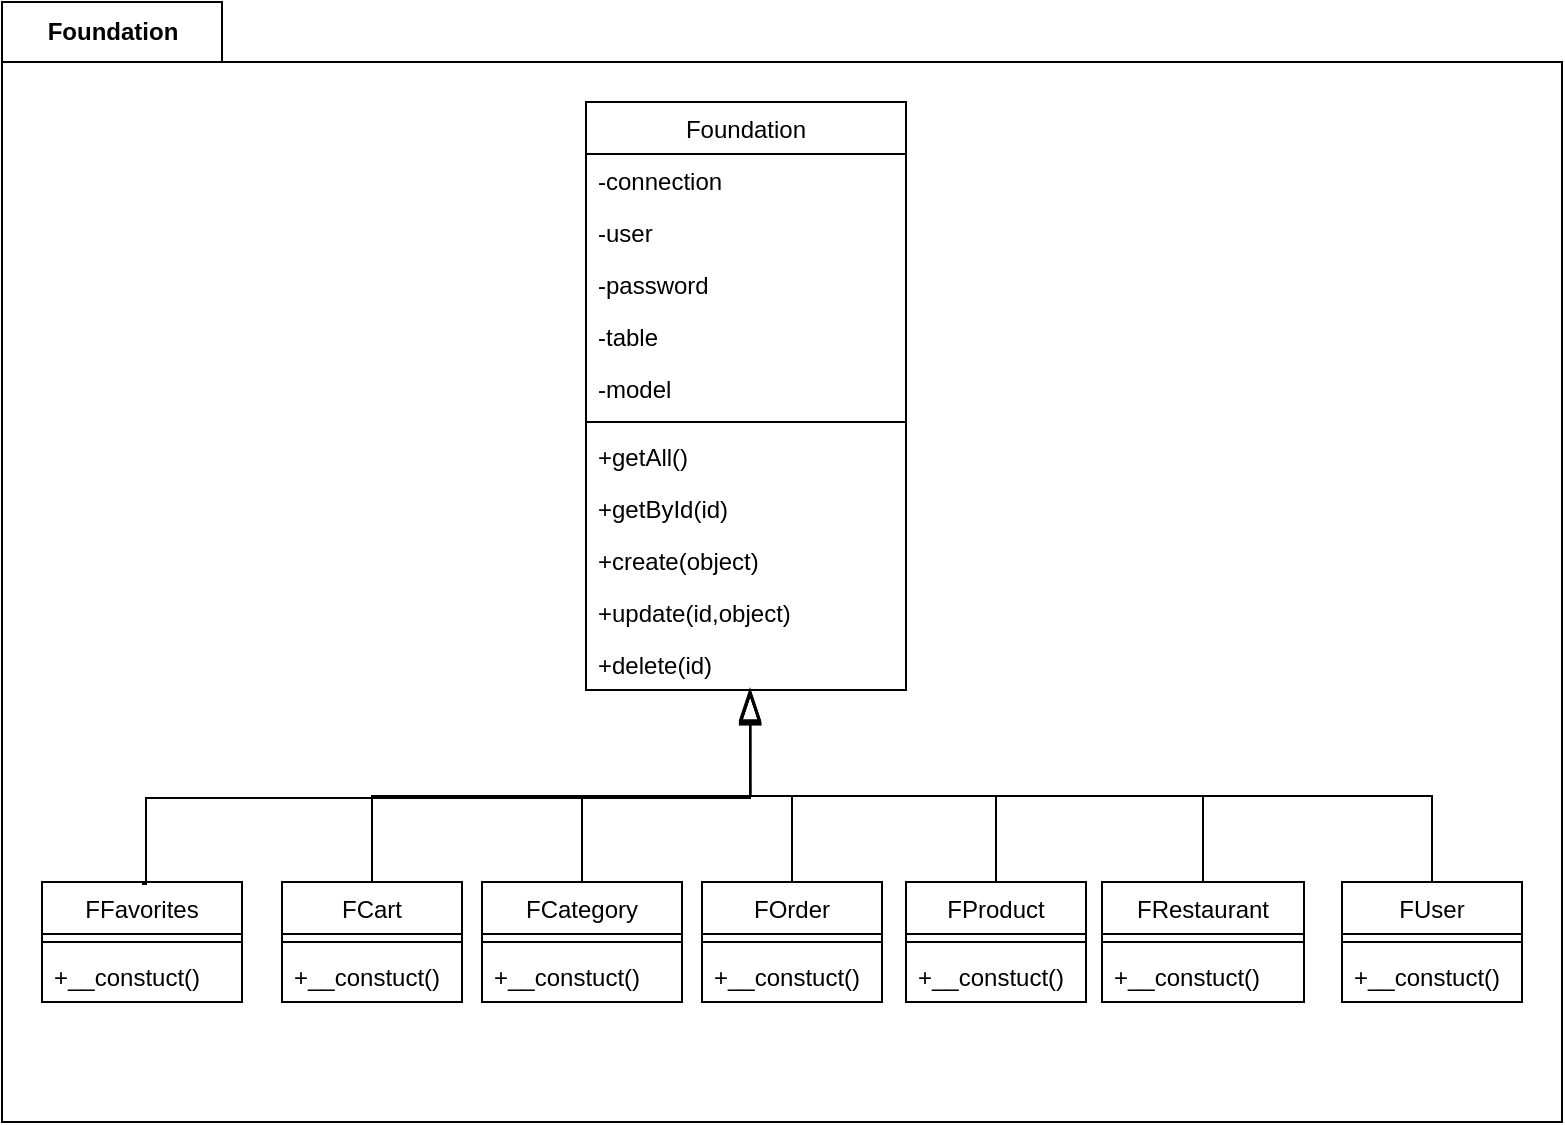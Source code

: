 <mxfile version="14.9.5" type="device"><diagram id="C5RBs43oDa-KdzZeNtuy" name="Page-1"><mxGraphModel dx="1040" dy="521" grid="1" gridSize="10" guides="1" tooltips="1" connect="1" arrows="1" fold="1" page="1" pageScale="1" pageWidth="827" pageHeight="1169" math="0" shadow="0"><root><mxCell id="WIyWlLk6GJQsqaUBKTNV-0"/><mxCell id="WIyWlLk6GJQsqaUBKTNV-1" parent="WIyWlLk6GJQsqaUBKTNV-0"/><mxCell id="4gBqvwnpXo8vUUTNevmT-44" value="Foundation" style="shape=folder;fontStyle=1;tabWidth=110;tabHeight=30;tabPosition=left;html=1;boundedLbl=1;labelInHeader=1;container=1;collapsible=0;recursiveResize=0;" parent="WIyWlLk6GJQsqaUBKTNV-1" vertex="1"><mxGeometry x="20" y="60" width="780" height="560" as="geometry"/></mxCell><mxCell id="4gBqvwnpXo8vUUTNevmT-33" value="FUser" style="swimlane;fontStyle=0;align=center;verticalAlign=top;childLayout=stackLayout;horizontal=1;startSize=26;horizontalStack=0;resizeParent=1;resizeLast=0;collapsible=1;marginBottom=0;rounded=0;shadow=0;strokeWidth=1;" parent="4gBqvwnpXo8vUUTNevmT-44" vertex="1"><mxGeometry x="670" y="440" width="90" height="60" as="geometry"><mxRectangle x="550" y="140" width="160" height="26" as="alternateBounds"/></mxGeometry></mxCell><mxCell id="4gBqvwnpXo8vUUTNevmT-34" value="" style="line;html=1;strokeWidth=1;align=left;verticalAlign=middle;spacingTop=-1;spacingLeft=3;spacingRight=3;rotatable=0;labelPosition=right;points=[];portConstraint=eastwest;" parent="4gBqvwnpXo8vUUTNevmT-33" vertex="1"><mxGeometry y="26" width="90" height="8" as="geometry"/></mxCell><mxCell id="4gBqvwnpXo8vUUTNevmT-35" value="+__constuct()" style="text;align=left;verticalAlign=top;spacingLeft=4;spacingRight=4;overflow=hidden;rotatable=0;points=[[0,0.5],[1,0.5]];portConstraint=eastwest;" parent="4gBqvwnpXo8vUUTNevmT-33" vertex="1"><mxGeometry y="34" width="90" height="26" as="geometry"/></mxCell><mxCell id="4gBqvwnpXo8vUUTNevmT-21" value="FRestaurant" style="swimlane;fontStyle=0;align=center;verticalAlign=top;childLayout=stackLayout;horizontal=1;startSize=26;horizontalStack=0;resizeParent=1;resizeLast=0;collapsible=1;marginBottom=0;rounded=0;shadow=0;strokeWidth=1;" parent="4gBqvwnpXo8vUUTNevmT-44" vertex="1"><mxGeometry x="550" y="440" width="101" height="60" as="geometry"><mxRectangle x="550" y="140" width="160" height="26" as="alternateBounds"/></mxGeometry></mxCell><mxCell id="4gBqvwnpXo8vUUTNevmT-22" value="" style="line;html=1;strokeWidth=1;align=left;verticalAlign=middle;spacingTop=-1;spacingLeft=3;spacingRight=3;rotatable=0;labelPosition=right;points=[];portConstraint=eastwest;" parent="4gBqvwnpXo8vUUTNevmT-21" vertex="1"><mxGeometry y="26" width="101" height="8" as="geometry"/></mxCell><mxCell id="4gBqvwnpXo8vUUTNevmT-23" value="+__constuct()" style="text;align=left;verticalAlign=top;spacingLeft=4;spacingRight=4;overflow=hidden;rotatable=0;points=[[0,0.5],[1,0.5]];portConstraint=eastwest;" parent="4gBqvwnpXo8vUUTNevmT-21" vertex="1"><mxGeometry y="34" width="101" height="26" as="geometry"/></mxCell><mxCell id="4gBqvwnpXo8vUUTNevmT-12" value="FProduct" style="swimlane;fontStyle=0;align=center;verticalAlign=top;childLayout=stackLayout;horizontal=1;startSize=26;horizontalStack=0;resizeParent=1;resizeLast=0;collapsible=1;marginBottom=0;rounded=0;shadow=0;strokeWidth=1;" parent="4gBqvwnpXo8vUUTNevmT-44" vertex="1"><mxGeometry x="452" y="440" width="90" height="60" as="geometry"><mxRectangle x="550" y="140" width="160" height="26" as="alternateBounds"/></mxGeometry></mxCell><mxCell id="4gBqvwnpXo8vUUTNevmT-13" value="" style="line;html=1;strokeWidth=1;align=left;verticalAlign=middle;spacingTop=-1;spacingLeft=3;spacingRight=3;rotatable=0;labelPosition=right;points=[];portConstraint=eastwest;" parent="4gBqvwnpXo8vUUTNevmT-12" vertex="1"><mxGeometry y="26" width="90" height="8" as="geometry"/></mxCell><mxCell id="4gBqvwnpXo8vUUTNevmT-14" value="+__constuct()" style="text;align=left;verticalAlign=top;spacingLeft=4;spacingRight=4;overflow=hidden;rotatable=0;points=[[0,0.5],[1,0.5]];portConstraint=eastwest;" parent="4gBqvwnpXo8vUUTNevmT-12" vertex="1"><mxGeometry y="34" width="90" height="26" as="geometry"/></mxCell><mxCell id="4gBqvwnpXo8vUUTNevmT-18" value="FOrder" style="swimlane;fontStyle=0;align=center;verticalAlign=top;childLayout=stackLayout;horizontal=1;startSize=26;horizontalStack=0;resizeParent=1;resizeLast=0;collapsible=1;marginBottom=0;rounded=0;shadow=0;strokeWidth=1;" parent="4gBqvwnpXo8vUUTNevmT-44" vertex="1"><mxGeometry x="350" y="440" width="90" height="60" as="geometry"><mxRectangle x="550" y="140" width="160" height="26" as="alternateBounds"/></mxGeometry></mxCell><mxCell id="4gBqvwnpXo8vUUTNevmT-19" value="" style="line;html=1;strokeWidth=1;align=left;verticalAlign=middle;spacingTop=-1;spacingLeft=3;spacingRight=3;rotatable=0;labelPosition=right;points=[];portConstraint=eastwest;" parent="4gBqvwnpXo8vUUTNevmT-18" vertex="1"><mxGeometry y="26" width="90" height="8" as="geometry"/></mxCell><mxCell id="4gBqvwnpXo8vUUTNevmT-20" value="+__constuct()" style="text;align=left;verticalAlign=top;spacingLeft=4;spacingRight=4;overflow=hidden;rotatable=0;points=[[0,0.5],[1,0.5]];portConstraint=eastwest;" parent="4gBqvwnpXo8vUUTNevmT-18" vertex="1"><mxGeometry y="34" width="90" height="26" as="geometry"/></mxCell><mxCell id="zkfFHV4jXpPFQw0GAbJ--6" value="FCategory" style="swimlane;fontStyle=0;align=center;verticalAlign=top;childLayout=stackLayout;horizontal=1;startSize=26;horizontalStack=0;resizeParent=1;resizeLast=0;collapsible=1;marginBottom=0;rounded=0;shadow=0;strokeWidth=1;" parent="4gBqvwnpXo8vUUTNevmT-44" vertex="1"><mxGeometry x="240" y="440" width="100" height="60" as="geometry"><mxRectangle x="130" y="380" width="160" height="26" as="alternateBounds"/></mxGeometry></mxCell><mxCell id="zkfFHV4jXpPFQw0GAbJ--9" value="" style="line;html=1;strokeWidth=1;align=left;verticalAlign=middle;spacingTop=-1;spacingLeft=3;spacingRight=3;rotatable=0;labelPosition=right;points=[];portConstraint=eastwest;" parent="zkfFHV4jXpPFQw0GAbJ--6" vertex="1"><mxGeometry y="26" width="100" height="8" as="geometry"/></mxCell><mxCell id="zkfFHV4jXpPFQw0GAbJ--11" value="+__constuct()" style="text;align=left;verticalAlign=top;spacingLeft=4;spacingRight=4;overflow=hidden;rotatable=0;points=[[0,0.5],[1,0.5]];portConstraint=eastwest;" parent="zkfFHV4jXpPFQw0GAbJ--6" vertex="1"><mxGeometry y="34" width="100" height="26" as="geometry"/></mxCell><mxCell id="4gBqvwnpXo8vUUTNevmT-27" value="FCart" style="swimlane;fontStyle=0;align=center;verticalAlign=top;childLayout=stackLayout;horizontal=1;startSize=26;horizontalStack=0;resizeParent=1;resizeLast=0;collapsible=1;marginBottom=0;rounded=0;shadow=0;strokeWidth=1;" parent="4gBqvwnpXo8vUUTNevmT-44" vertex="1"><mxGeometry x="140" y="440" width="90" height="60" as="geometry"><mxRectangle x="130" y="380" width="160" height="26" as="alternateBounds"/></mxGeometry></mxCell><mxCell id="4gBqvwnpXo8vUUTNevmT-28" value="" style="line;html=1;strokeWidth=1;align=left;verticalAlign=middle;spacingTop=-1;spacingLeft=3;spacingRight=3;rotatable=0;labelPosition=right;points=[];portConstraint=eastwest;" parent="4gBqvwnpXo8vUUTNevmT-27" vertex="1"><mxGeometry y="26" width="90" height="8" as="geometry"/></mxCell><mxCell id="4gBqvwnpXo8vUUTNevmT-29" value="+__constuct()" style="text;align=left;verticalAlign=top;spacingLeft=4;spacingRight=4;overflow=hidden;rotatable=0;points=[[0,0.5],[1,0.5]];portConstraint=eastwest;" parent="4gBqvwnpXo8vUUTNevmT-27" vertex="1"><mxGeometry y="34" width="90" height="26" as="geometry"/></mxCell><mxCell id="1MuSMAaHZvvJUh9BJmTU-0" value="FFavorites" style="swimlane;fontStyle=0;align=center;verticalAlign=top;childLayout=stackLayout;horizontal=1;startSize=26;horizontalStack=0;resizeParent=1;resizeLast=0;collapsible=1;marginBottom=0;rounded=0;shadow=0;strokeWidth=1;" vertex="1" parent="4gBqvwnpXo8vUUTNevmT-44"><mxGeometry x="20" y="440" width="100" height="60" as="geometry"><mxRectangle x="130" y="380" width="160" height="26" as="alternateBounds"/></mxGeometry></mxCell><mxCell id="1MuSMAaHZvvJUh9BJmTU-1" value="" style="line;html=1;strokeWidth=1;align=left;verticalAlign=middle;spacingTop=-1;spacingLeft=3;spacingRight=3;rotatable=0;labelPosition=right;points=[];portConstraint=eastwest;" vertex="1" parent="1MuSMAaHZvvJUh9BJmTU-0"><mxGeometry y="26" width="100" height="8" as="geometry"/></mxCell><mxCell id="1MuSMAaHZvvJUh9BJmTU-2" value="+__constuct()" style="text;align=left;verticalAlign=top;spacingLeft=4;spacingRight=4;overflow=hidden;rotatable=0;points=[[0,0.5],[1,0.5]];portConstraint=eastwest;" vertex="1" parent="1MuSMAaHZvvJUh9BJmTU-0"><mxGeometry y="34" width="100" height="26" as="geometry"/></mxCell><mxCell id="zkfFHV4jXpPFQw0GAbJ--0" value="Foundation" style="swimlane;fontStyle=0;align=center;verticalAlign=top;childLayout=stackLayout;horizontal=1;startSize=26;horizontalStack=0;resizeParent=1;resizeLast=0;collapsible=1;marginBottom=0;rounded=0;shadow=0;strokeWidth=1;" parent="WIyWlLk6GJQsqaUBKTNV-1" vertex="1"><mxGeometry x="312" y="110" width="160" height="294" as="geometry"><mxRectangle x="230" y="140" width="160" height="26" as="alternateBounds"/></mxGeometry></mxCell><mxCell id="zkfFHV4jXpPFQw0GAbJ--1" value="-connection" style="text;align=left;verticalAlign=top;spacingLeft=4;spacingRight=4;overflow=hidden;rotatable=0;points=[[0,0.5],[1,0.5]];portConstraint=eastwest;" parent="zkfFHV4jXpPFQw0GAbJ--0" vertex="1"><mxGeometry y="26" width="160" height="26" as="geometry"/></mxCell><mxCell id="zkfFHV4jXpPFQw0GAbJ--2" value="-user" style="text;align=left;verticalAlign=top;spacingLeft=4;spacingRight=4;overflow=hidden;rotatable=0;points=[[0,0.5],[1,0.5]];portConstraint=eastwest;rounded=0;shadow=0;html=0;" parent="zkfFHV4jXpPFQw0GAbJ--0" vertex="1"><mxGeometry y="52" width="160" height="26" as="geometry"/></mxCell><mxCell id="zkfFHV4jXpPFQw0GAbJ--3" value="-password" style="text;align=left;verticalAlign=top;spacingLeft=4;spacingRight=4;overflow=hidden;rotatable=0;points=[[0,0.5],[1,0.5]];portConstraint=eastwest;rounded=0;shadow=0;html=0;" parent="zkfFHV4jXpPFQw0GAbJ--0" vertex="1"><mxGeometry y="78" width="160" height="26" as="geometry"/></mxCell><mxCell id="4gBqvwnpXo8vUUTNevmT-0" value="-table" style="text;align=left;verticalAlign=top;spacingLeft=4;spacingRight=4;overflow=hidden;rotatable=0;points=[[0,0.5],[1,0.5]];portConstraint=eastwest;rounded=0;shadow=0;html=0;" parent="zkfFHV4jXpPFQw0GAbJ--0" vertex="1"><mxGeometry y="104" width="160" height="26" as="geometry"/></mxCell><mxCell id="4gBqvwnpXo8vUUTNevmT-1" value="-model" style="text;align=left;verticalAlign=top;spacingLeft=4;spacingRight=4;overflow=hidden;rotatable=0;points=[[0,0.5],[1,0.5]];portConstraint=eastwest;rounded=0;shadow=0;html=0;" parent="zkfFHV4jXpPFQw0GAbJ--0" vertex="1"><mxGeometry y="130" width="160" height="26" as="geometry"/></mxCell><mxCell id="zkfFHV4jXpPFQw0GAbJ--4" value="" style="line;html=1;strokeWidth=1;align=left;verticalAlign=middle;spacingTop=-1;spacingLeft=3;spacingRight=3;rotatable=0;labelPosition=right;points=[];portConstraint=eastwest;" parent="zkfFHV4jXpPFQw0GAbJ--0" vertex="1"><mxGeometry y="156" width="160" height="8" as="geometry"/></mxCell><mxCell id="zkfFHV4jXpPFQw0GAbJ--5" value="+getAll()" style="text;align=left;verticalAlign=top;spacingLeft=4;spacingRight=4;overflow=hidden;rotatable=0;points=[[0,0.5],[1,0.5]];portConstraint=eastwest;" parent="zkfFHV4jXpPFQw0GAbJ--0" vertex="1"><mxGeometry y="164" width="160" height="26" as="geometry"/></mxCell><mxCell id="4gBqvwnpXo8vUUTNevmT-2" value="+getById(id)" style="text;align=left;verticalAlign=top;spacingLeft=4;spacingRight=4;overflow=hidden;rotatable=0;points=[[0,0.5],[1,0.5]];portConstraint=eastwest;" parent="zkfFHV4jXpPFQw0GAbJ--0" vertex="1"><mxGeometry y="190" width="160" height="26" as="geometry"/></mxCell><mxCell id="4gBqvwnpXo8vUUTNevmT-3" value="+create(object)" style="text;align=left;verticalAlign=top;spacingLeft=4;spacingRight=4;overflow=hidden;rotatable=0;points=[[0,0.5],[1,0.5]];portConstraint=eastwest;" parent="zkfFHV4jXpPFQw0GAbJ--0" vertex="1"><mxGeometry y="216" width="160" height="26" as="geometry"/></mxCell><mxCell id="4gBqvwnpXo8vUUTNevmT-4" value="+update(id,object)" style="text;align=left;verticalAlign=top;spacingLeft=4;spacingRight=4;overflow=hidden;rotatable=0;points=[[0,0.5],[1,0.5]];portConstraint=eastwest;" parent="zkfFHV4jXpPFQw0GAbJ--0" vertex="1"><mxGeometry y="242" width="160" height="26" as="geometry"/></mxCell><mxCell id="4gBqvwnpXo8vUUTNevmT-5" value="+delete(id)" style="text;align=left;verticalAlign=top;spacingLeft=4;spacingRight=4;overflow=hidden;rotatable=0;points=[[0,0.5],[1,0.5]];portConstraint=eastwest;" parent="zkfFHV4jXpPFQw0GAbJ--0" vertex="1"><mxGeometry y="268" width="160" height="26" as="geometry"/></mxCell><mxCell id="4gBqvwnpXo8vUUTNevmT-38" style="edgeStyle=orthogonalEdgeStyle;rounded=0;orthogonalLoop=1;jettySize=auto;html=1;exitX=0.5;exitY=0;exitDx=0;exitDy=0;entryX=0.513;entryY=1.038;entryDx=0;entryDy=0;entryPerimeter=0;endArrow=blockThin;endFill=0;endSize=14;" parent="WIyWlLk6GJQsqaUBKTNV-1" source="zkfFHV4jXpPFQw0GAbJ--6" target="4gBqvwnpXo8vUUTNevmT-5" edge="1"><mxGeometry relative="1" as="geometry"/></mxCell><mxCell id="4gBqvwnpXo8vUUTNevmT-40" style="edgeStyle=orthogonalEdgeStyle;rounded=0;orthogonalLoop=1;jettySize=auto;html=1;exitX=0.5;exitY=0;exitDx=0;exitDy=0;entryX=0.513;entryY=1;entryDx=0;entryDy=0;entryPerimeter=0;endArrow=blockThin;endFill=0;endSize=14;" parent="WIyWlLk6GJQsqaUBKTNV-1" source="4gBqvwnpXo8vUUTNevmT-12" target="4gBqvwnpXo8vUUTNevmT-5" edge="1"><mxGeometry relative="1" as="geometry"/></mxCell><mxCell id="4gBqvwnpXo8vUUTNevmT-37" style="edgeStyle=orthogonalEdgeStyle;rounded=0;orthogonalLoop=1;jettySize=auto;html=1;exitX=0.5;exitY=0;exitDx=0;exitDy=0;entryX=0.513;entryY=1.038;entryDx=0;entryDy=0;entryPerimeter=0;endArrow=blockThin;endFill=0;endSize=14;" parent="WIyWlLk6GJQsqaUBKTNV-1" source="4gBqvwnpXo8vUUTNevmT-18" target="4gBqvwnpXo8vUUTNevmT-5" edge="1"><mxGeometry relative="1" as="geometry"/></mxCell><mxCell id="4gBqvwnpXo8vUUTNevmT-42" style="edgeStyle=orthogonalEdgeStyle;rounded=0;orthogonalLoop=1;jettySize=auto;html=1;exitX=0.5;exitY=0;exitDx=0;exitDy=0;entryX=0.513;entryY=1.038;entryDx=0;entryDy=0;entryPerimeter=0;endArrow=blockThin;endFill=0;endSize=14;" parent="WIyWlLk6GJQsqaUBKTNV-1" source="4gBqvwnpXo8vUUTNevmT-21" target="4gBqvwnpXo8vUUTNevmT-5" edge="1"><mxGeometry relative="1" as="geometry"/></mxCell><mxCell id="4gBqvwnpXo8vUUTNevmT-41" style="edgeStyle=orthogonalEdgeStyle;rounded=0;orthogonalLoop=1;jettySize=auto;html=1;exitX=0.5;exitY=0;exitDx=0;exitDy=0;entryX=0.513;entryY=1;entryDx=0;entryDy=0;entryPerimeter=0;endArrow=blockThin;endFill=0;endSize=14;" parent="WIyWlLk6GJQsqaUBKTNV-1" source="4gBqvwnpXo8vUUTNevmT-27" target="4gBqvwnpXo8vUUTNevmT-5" edge="1"><mxGeometry relative="1" as="geometry"/></mxCell><mxCell id="4gBqvwnpXo8vUUTNevmT-43" style="edgeStyle=orthogonalEdgeStyle;rounded=0;orthogonalLoop=1;jettySize=auto;html=1;exitX=0.5;exitY=0;exitDx=0;exitDy=0;entryX=0.513;entryY=1;entryDx=0;entryDy=0;entryPerimeter=0;endArrow=blockThin;endFill=0;endSize=14;" parent="WIyWlLk6GJQsqaUBKTNV-1" source="4gBqvwnpXo8vUUTNevmT-33" target="4gBqvwnpXo8vUUTNevmT-5" edge="1"><mxGeometry relative="1" as="geometry"/></mxCell><mxCell id="1MuSMAaHZvvJUh9BJmTU-7" style="edgeStyle=orthogonalEdgeStyle;rounded=0;orthogonalLoop=1;jettySize=auto;html=1;exitX=0.5;exitY=0;exitDx=0;exitDy=0;endArrow=blockThin;endFill=0;endSize=14;" edge="1" parent="WIyWlLk6GJQsqaUBKTNV-1"><mxGeometry relative="1" as="geometry"><mxPoint x="90" y="501" as="sourcePoint"/><mxPoint x="394" y="403" as="targetPoint"/><Array as="points"><mxPoint x="92" y="501"/><mxPoint x="92" y="458"/><mxPoint x="394" y="458"/></Array></mxGeometry></mxCell></root></mxGraphModel></diagram></mxfile>
